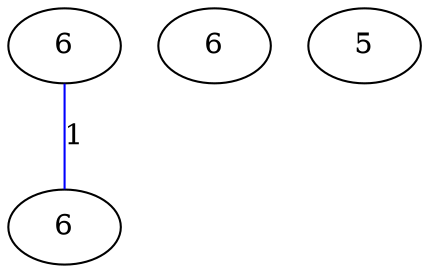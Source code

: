 graph G {
	0 [label="6"];
	1 [label="6"];
	2 [label="6"];
	3 [label="5"];
	0 -- 1 [label="1", color=blue];
}